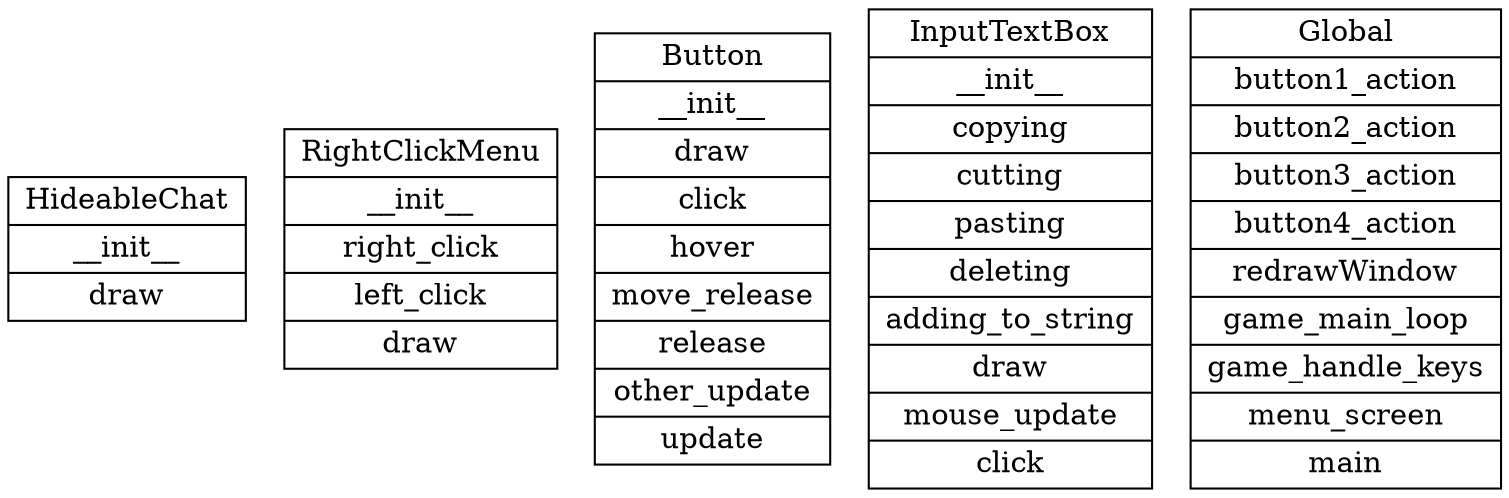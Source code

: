 digraph structs {
	node [shape=record]
	node [shape=record]
	subgraph sub1 {
		struct0 [label="{HideableChat|__init__|draw}"]
		struct1 [label="{RightClickMenu|__init__|right_click|left_click|draw}"]
		struct2 [label="{Button|__init__|draw|click|hover|move_release|release|other_update|update}"]
		struct3 [label="{InputTextBox|__init__|copying|cutting|pasting|deleting|adding_to_string|draw|mouse_update|click}"]
		struct4 [label="{Global|button1_action|button2_action|button3_action|button4_action|redrawWindow|game_main_loop|game_handle_keys|menu_screen|main}"]
	}
}
